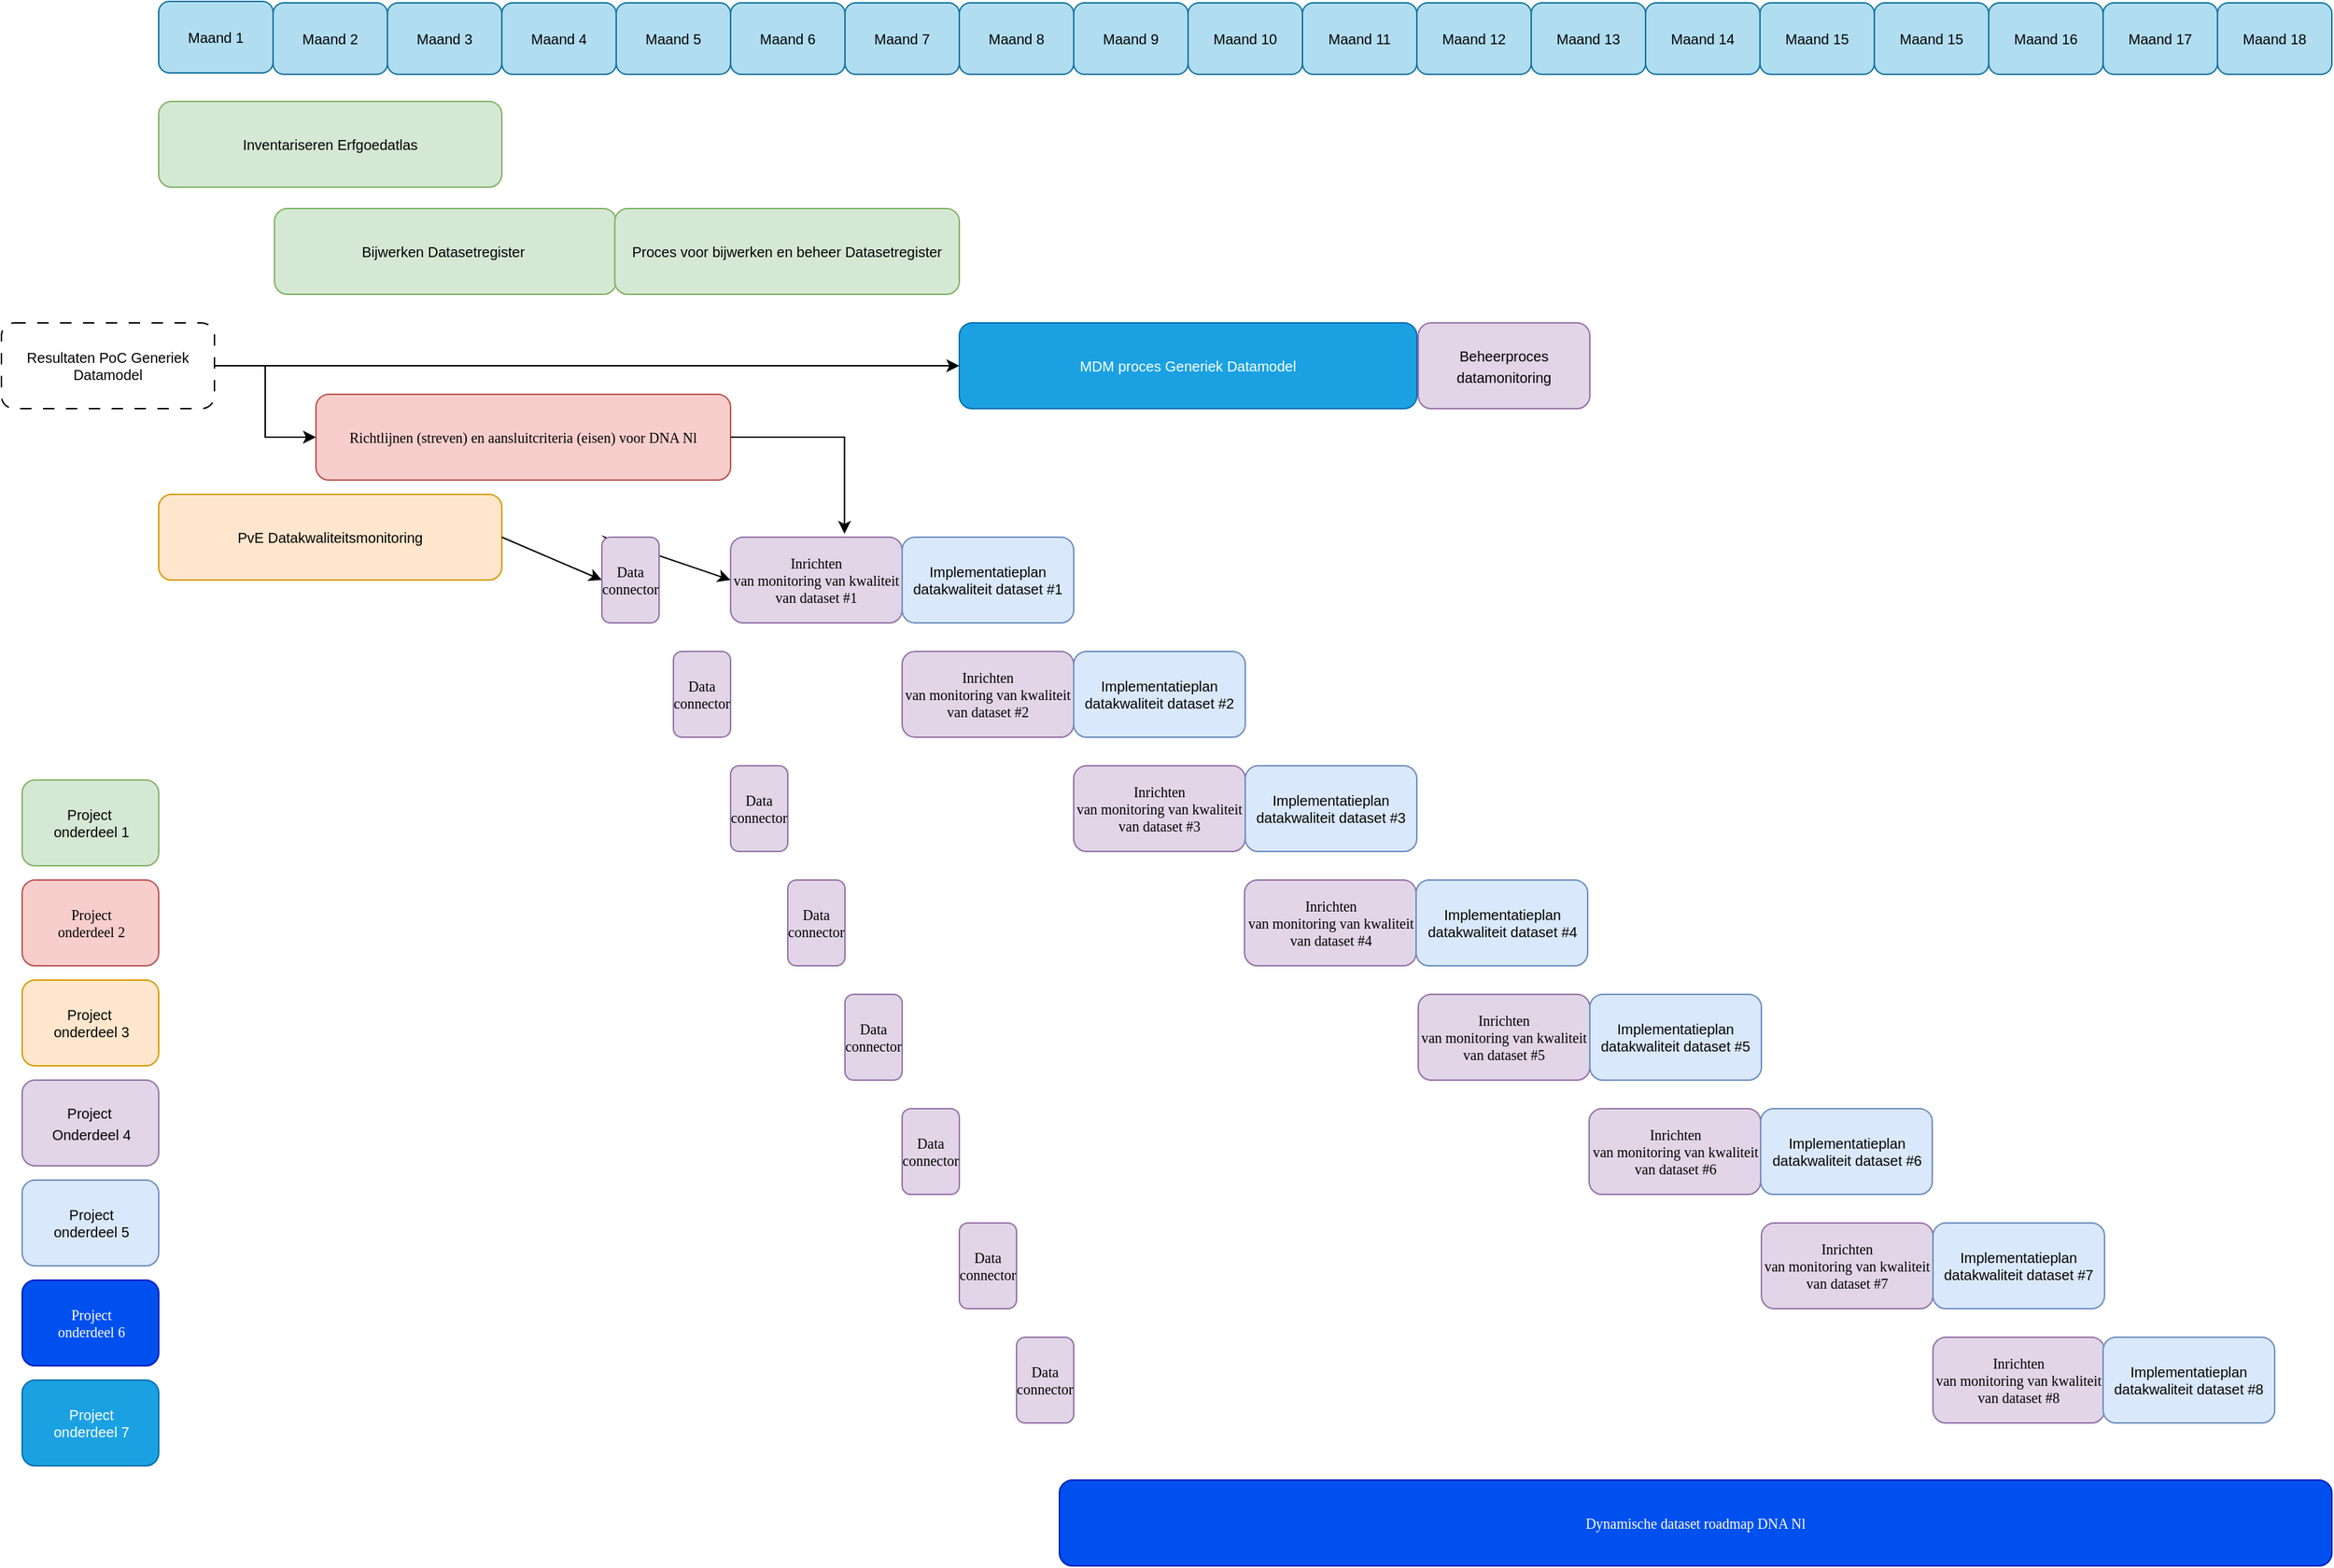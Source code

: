 <mxfile version="27.1.4">
  <diagram id="prtHgNgQTEPvFCAcTncT" name="Bronnen en datakwaliteit">
    <mxGraphModel dx="1891" dy="853" grid="1" gridSize="10" guides="1" tooltips="1" connect="1" arrows="1" fold="1" page="1" pageScale="1" pageWidth="827" pageHeight="1169" math="0" shadow="0">
      <root>
        <mxCell id="0" />
        <mxCell id="1" parent="0" />
        <mxCell id="Q_5ujY60I4RWCZZy6OVE-10" value="Inventariseren Erfgoedatlas" style="rounded=1;whiteSpace=wrap;html=1;fillColor=#d5e8d4;strokeColor=#82b366;fontSize=10;align=center;" parent="1" vertex="1">
          <mxGeometry x="120" y="95" width="240" height="60" as="geometry" />
        </mxCell>
        <mxCell id="Q_5ujY60I4RWCZZy6OVE-11" value="Bijwerken Datasetregister&amp;nbsp;" style="rounded=1;whiteSpace=wrap;html=1;fillColor=#d5e8d4;strokeColor=#82b366;fontSize=10;align=center;" parent="1" vertex="1">
          <mxGeometry x="201" y="170" width="239" height="60" as="geometry" />
        </mxCell>
        <mxCell id="Q_5ujY60I4RWCZZy6OVE-12" value="&lt;span style=&quot;font-family: Verdana;&quot;&gt;&lt;font&gt;Richtlijnen&amp;nbsp;(streven) en aansluitcriteria (eisen) voor DNA Nl&lt;/font&gt;&lt;/span&gt;" style="rounded=1;whiteSpace=wrap;html=1;fillColor=#f8cecc;strokeColor=#b85450;align=center;fontSize=10;" parent="1" vertex="1">
          <mxGeometry x="230" y="300" width="290" height="60" as="geometry" />
        </mxCell>
        <mxCell id="Q_5ujY60I4RWCZZy6OVE-17" value="Maand 1" style="rounded=1;whiteSpace=wrap;html=1;fillColor=#b1ddf0;strokeColor=#10739e;fontSize=10;align=center;" parent="1" vertex="1">
          <mxGeometry x="120" y="25" width="80" height="50" as="geometry" />
        </mxCell>
        <mxCell id="Q_5ujY60I4RWCZZy6OVE-18" value="Maand 2" style="rounded=1;whiteSpace=wrap;html=1;fillColor=#b1ddf0;strokeColor=#10739e;fontSize=10;align=center;" parent="1" vertex="1">
          <mxGeometry x="200" y="26" width="80" height="50" as="geometry" />
        </mxCell>
        <mxCell id="Q_5ujY60I4RWCZZy6OVE-19" value="Maand 3" style="rounded=1;whiteSpace=wrap;html=1;fillColor=#b1ddf0;strokeColor=#10739e;fontSize=10;align=center;" parent="1" vertex="1">
          <mxGeometry x="280" y="26" width="80" height="50" as="geometry" />
        </mxCell>
        <mxCell id="Q_5ujY60I4RWCZZy6OVE-20" value="Maand 4" style="rounded=1;whiteSpace=wrap;html=1;fillColor=#b1ddf0;strokeColor=#10739e;fontSize=10;align=center;" parent="1" vertex="1">
          <mxGeometry x="360" y="26" width="80" height="50" as="geometry" />
        </mxCell>
        <mxCell id="Q_5ujY60I4RWCZZy6OVE-21" value="Maand 5" style="rounded=1;whiteSpace=wrap;html=1;fillColor=#b1ddf0;strokeColor=#10739e;fontSize=10;align=center;" parent="1" vertex="1">
          <mxGeometry x="440" y="26" width="80" height="50" as="geometry" />
        </mxCell>
        <mxCell id="Q_5ujY60I4RWCZZy6OVE-22" value="Maand 6" style="rounded=1;whiteSpace=wrap;html=1;fillColor=#b1ddf0;strokeColor=#10739e;fontSize=10;align=center;" parent="1" vertex="1">
          <mxGeometry x="520" y="26" width="80" height="50" as="geometry" />
        </mxCell>
        <mxCell id="Q_5ujY60I4RWCZZy6OVE-23" value="Maand 7" style="rounded=1;whiteSpace=wrap;html=1;fillColor=#b1ddf0;strokeColor=#10739e;fontSize=10;align=center;" parent="1" vertex="1">
          <mxGeometry x="600" y="26" width="80" height="50" as="geometry" />
        </mxCell>
        <mxCell id="Q_5ujY60I4RWCZZy6OVE-24" value="Maand 8" style="rounded=1;whiteSpace=wrap;html=1;fillColor=#b1ddf0;strokeColor=#10739e;fontSize=10;align=center;" parent="1" vertex="1">
          <mxGeometry x="680" y="26" width="80" height="50" as="geometry" />
        </mxCell>
        <mxCell id="Q_5ujY60I4RWCZZy6OVE-25" value="Maand 9" style="rounded=1;whiteSpace=wrap;html=1;fillColor=#b1ddf0;strokeColor=#10739e;fontSize=10;align=center;" parent="1" vertex="1">
          <mxGeometry x="760" y="26" width="80" height="50" as="geometry" />
        </mxCell>
        <mxCell id="Q_5ujY60I4RWCZZy6OVE-26" value="Maand 10" style="rounded=1;whiteSpace=wrap;html=1;fillColor=#b1ddf0;strokeColor=#10739e;fontSize=10;align=center;" parent="1" vertex="1">
          <mxGeometry x="840" y="26" width="80" height="50" as="geometry" />
        </mxCell>
        <mxCell id="Q_5ujY60I4RWCZZy6OVE-27" value="Maand 11" style="rounded=1;whiteSpace=wrap;html=1;fillColor=#b1ddf0;strokeColor=#10739e;fontSize=10;align=center;" parent="1" vertex="1">
          <mxGeometry x="920" y="26" width="80" height="50" as="geometry" />
        </mxCell>
        <mxCell id="Q_5ujY60I4RWCZZy6OVE-28" value="Maand 12" style="rounded=1;whiteSpace=wrap;html=1;fillColor=#b1ddf0;strokeColor=#10739e;fontSize=10;align=center;" parent="1" vertex="1">
          <mxGeometry x="1000" y="26" width="80" height="50" as="geometry" />
        </mxCell>
        <mxCell id="Q_5ujY60I4RWCZZy6OVE-29" value="&lt;span style=&quot;font-family: Verdana;&quot;&gt;&lt;font&gt;Inrichten&lt;br&gt;van monitoring van kwaliteit van dataset #1&lt;/font&gt;&lt;/span&gt;" style="rounded=1;whiteSpace=wrap;html=1;fillColor=#e1d5e7;strokeColor=#9673a6;fontSize=10;align=center;" parent="1" vertex="1">
          <mxGeometry x="520" y="400" width="120" height="60" as="geometry" />
        </mxCell>
        <mxCell id="Q_5ujY60I4RWCZZy6OVE-30" value="Implementatieplan datakwaliteit dataset #1" style="rounded=1;whiteSpace=wrap;html=1;fillColor=#dae8fc;strokeColor=#6c8ebf;fontSize=10;align=center;" parent="1" vertex="1">
          <mxGeometry x="640" y="400" width="120" height="60" as="geometry" />
        </mxCell>
        <mxCell id="Q_5ujY60I4RWCZZy6OVE-34" value="Proces voor bijwerken en beheer Datasetregister" style="rounded=1;whiteSpace=wrap;html=1;fillColor=#d5e8d4;strokeColor=#82b366;fontSize=10;align=center;" parent="1" vertex="1">
          <mxGeometry x="439" y="170" width="241" height="60" as="geometry" />
        </mxCell>
        <mxCell id="VA7mebQzwJYgv3DXdSb5-1" value="Maand 13" style="rounded=1;whiteSpace=wrap;html=1;fillColor=#b1ddf0;strokeColor=#10739e;fontSize=10;align=center;" parent="1" vertex="1">
          <mxGeometry x="1080" y="26" width="80" height="50" as="geometry" />
        </mxCell>
        <mxCell id="VA7mebQzwJYgv3DXdSb5-2" value="Maand 14" style="rounded=1;whiteSpace=wrap;html=1;fillColor=#b1ddf0;strokeColor=#10739e;fontSize=10;align=center;" parent="1" vertex="1">
          <mxGeometry x="1160" y="26" width="80" height="50" as="geometry" />
        </mxCell>
        <mxCell id="VA7mebQzwJYgv3DXdSb5-3" value="Maand 15" style="rounded=1;whiteSpace=wrap;html=1;fillColor=#b1ddf0;strokeColor=#10739e;fontSize=10;align=center;" parent="1" vertex="1">
          <mxGeometry x="1240" y="26" width="80" height="50" as="geometry" />
        </mxCell>
        <mxCell id="VA7mebQzwJYgv3DXdSb5-4" value="Maand 15" style="rounded=1;whiteSpace=wrap;html=1;fillColor=#b1ddf0;strokeColor=#10739e;fontSize=10;align=center;" parent="1" vertex="1">
          <mxGeometry x="1320" y="26" width="80" height="50" as="geometry" />
        </mxCell>
        <mxCell id="VA7mebQzwJYgv3DXdSb5-5" value="Maand 16" style="rounded=1;whiteSpace=wrap;html=1;fillColor=#b1ddf0;strokeColor=#10739e;fontSize=10;align=center;" parent="1" vertex="1">
          <mxGeometry x="1400" y="26" width="80" height="50" as="geometry" />
        </mxCell>
        <mxCell id="VA7mebQzwJYgv3DXdSb5-6" value="Maand 17" style="rounded=1;whiteSpace=wrap;html=1;fillColor=#b1ddf0;strokeColor=#10739e;fontSize=10;align=center;" parent="1" vertex="1">
          <mxGeometry x="1480" y="26" width="80" height="50" as="geometry" />
        </mxCell>
        <mxCell id="VA7mebQzwJYgv3DXdSb5-7" value="Maand 18" style="rounded=1;whiteSpace=wrap;html=1;fillColor=#b1ddf0;strokeColor=#10739e;fontSize=10;align=center;" parent="1" vertex="1">
          <mxGeometry x="1560" y="26" width="80" height="50" as="geometry" />
        </mxCell>
        <mxCell id="VA7mebQzwJYgv3DXdSb5-22" value="" style="edgeStyle=orthogonalEdgeStyle;rounded=0;orthogonalLoop=1;jettySize=auto;html=1;align=center;" parent="1" source="VA7mebQzwJYgv3DXdSb5-12" target="Q_5ujY60I4RWCZZy6OVE-12" edge="1">
          <mxGeometry relative="1" as="geometry" />
        </mxCell>
        <mxCell id="VA7mebQzwJYgv3DXdSb5-12" value="Resultaten PoC Generiek Datamodel" style="rounded=1;whiteSpace=wrap;html=1;dashed=1;dashPattern=8 8;fontSize=10;align=center;" parent="1" vertex="1">
          <mxGeometry x="10" y="250" width="149" height="60" as="geometry" />
        </mxCell>
        <mxCell id="VA7mebQzwJYgv3DXdSb5-13" value="PvE Datakwaliteitsmonitoring" style="whiteSpace=wrap;html=1;fillColor=#ffe6cc;strokeColor=#d79b00;rounded=1;fontSize=10;align=center;" parent="1" vertex="1">
          <mxGeometry x="120" y="370" width="240" height="60" as="geometry" />
        </mxCell>
        <mxCell id="VA7mebQzwJYgv3DXdSb5-20" style="edgeStyle=orthogonalEdgeStyle;rounded=0;orthogonalLoop=1;jettySize=auto;html=1;entryX=0.664;entryY=-0.039;entryDx=0;entryDy=0;entryPerimeter=0;exitX=1;exitY=0.5;exitDx=0;exitDy=0;align=center;" parent="1" source="Q_5ujY60I4RWCZZy6OVE-12" target="Q_5ujY60I4RWCZZy6OVE-29" edge="1">
          <mxGeometry relative="1" as="geometry">
            <mxPoint x="530" y="320" as="sourcePoint" />
            <mxPoint x="511" y="440" as="targetPoint" />
          </mxGeometry>
        </mxCell>
        <mxCell id="VA7mebQzwJYgv3DXdSb5-83" value="&lt;span style=&quot;font-family: Verdana;&quot;&gt;&lt;font&gt;Dynamische dataset roadmap DNA Nl&lt;/font&gt;&lt;/span&gt;" style="rounded=1;whiteSpace=wrap;html=1;fillColor=#0050ef;strokeColor=#001DBC;fontSize=10;align=center;fontColor=#ffffff;" parent="1" vertex="1">
          <mxGeometry x="750" y="1060" width="890" height="60" as="geometry" />
        </mxCell>
        <mxCell id="UewnSkYKkBUMaRGEI1Gs-1" value="MDM proces Generiek Datamodel" style="whiteSpace=wrap;html=1;fillColor=#1ba1e2;strokeColor=#006EAF;rounded=1;fontSize=10;align=center;fontColor=#ffffff;" vertex="1" parent="1">
          <mxGeometry x="680" y="250" width="320" height="60" as="geometry" />
        </mxCell>
        <mxCell id="UewnSkYKkBUMaRGEI1Gs-6" value="&lt;font face=&quot;Verdana&quot;&gt;Data connector&lt;/font&gt;" style="rounded=1;whiteSpace=wrap;html=1;fillColor=#e1d5e7;strokeColor=#9673a6;fontSize=10;align=center;" vertex="1" parent="1">
          <mxGeometry x="480" y="480" width="40" height="60" as="geometry" />
        </mxCell>
        <mxCell id="UewnSkYKkBUMaRGEI1Gs-7" value="&lt;font face=&quot;Verdana&quot;&gt;Data connector&lt;/font&gt;" style="rounded=1;whiteSpace=wrap;html=1;fillColor=#e1d5e7;strokeColor=#9673a6;fontSize=10;align=center;" vertex="1" parent="1">
          <mxGeometry x="520" y="560" width="40" height="60" as="geometry" />
        </mxCell>
        <mxCell id="UewnSkYKkBUMaRGEI1Gs-8" value="&lt;font face=&quot;Verdana&quot;&gt;Data connector&lt;/font&gt;" style="rounded=1;whiteSpace=wrap;html=1;fillColor=#e1d5e7;strokeColor=#9673a6;fontSize=10;align=center;" vertex="1" parent="1">
          <mxGeometry x="560" y="640" width="40" height="60" as="geometry" />
        </mxCell>
        <mxCell id="UewnSkYKkBUMaRGEI1Gs-9" value="&lt;font face=&quot;Verdana&quot;&gt;Data connector&lt;/font&gt;" style="rounded=1;whiteSpace=wrap;html=1;fillColor=#e1d5e7;strokeColor=#9673a6;fontSize=10;align=center;" vertex="1" parent="1">
          <mxGeometry x="600" y="720" width="40" height="60" as="geometry" />
        </mxCell>
        <mxCell id="UewnSkYKkBUMaRGEI1Gs-10" value="&lt;font face=&quot;Verdana&quot;&gt;Data connector&lt;/font&gt;" style="rounded=1;whiteSpace=wrap;html=1;fillColor=#e1d5e7;strokeColor=#9673a6;fontSize=10;align=center;" vertex="1" parent="1">
          <mxGeometry x="640" y="800" width="40" height="60" as="geometry" />
        </mxCell>
        <mxCell id="UewnSkYKkBUMaRGEI1Gs-11" value="" style="endArrow=classic;html=1;rounded=0;exitX=1;exitY=0.5;exitDx=0;exitDy=0;entryX=0;entryY=0.5;entryDx=0;entryDy=0;" edge="1" parent="1" source="UewnSkYKkBUMaRGEI1Gs-5" target="Q_5ujY60I4RWCZZy6OVE-29">
          <mxGeometry width="50" height="50" relative="1" as="geometry">
            <mxPoint x="780" y="490" as="sourcePoint" />
            <mxPoint x="830" y="440" as="targetPoint" />
            <Array as="points">
              <mxPoint x="432" y="400" />
            </Array>
          </mxGeometry>
        </mxCell>
        <mxCell id="UewnSkYKkBUMaRGEI1Gs-13" value="" style="edgeStyle=orthogonalEdgeStyle;rounded=0;orthogonalLoop=1;jettySize=auto;html=1;align=center;exitX=1;exitY=0.5;exitDx=0;exitDy=0;entryX=0;entryY=0.5;entryDx=0;entryDy=0;" edge="1" parent="1" source="VA7mebQzwJYgv3DXdSb5-12" target="UewnSkYKkBUMaRGEI1Gs-1">
          <mxGeometry relative="1" as="geometry">
            <mxPoint x="190" y="290" as="sourcePoint" />
            <mxPoint x="261" y="340" as="targetPoint" />
          </mxGeometry>
        </mxCell>
        <mxCell id="UewnSkYKkBUMaRGEI1Gs-15" value="&lt;span style=&quot;font-family: Verdana;&quot;&gt;&lt;font&gt;Inrichten&lt;br&gt;van monitoring van kwaliteit van dataset #2&lt;/font&gt;&lt;/span&gt;" style="rounded=1;whiteSpace=wrap;html=1;fillColor=#e1d5e7;strokeColor=#9673a6;fontSize=10;align=center;" vertex="1" parent="1">
          <mxGeometry x="640" y="480" width="120" height="60" as="geometry" />
        </mxCell>
        <mxCell id="UewnSkYKkBUMaRGEI1Gs-16" value="Implementatieplan datakwaliteit dataset #2" style="rounded=1;whiteSpace=wrap;html=1;fillColor=#dae8fc;strokeColor=#6c8ebf;fontSize=10;align=center;" vertex="1" parent="1">
          <mxGeometry x="760" y="480" width="120" height="60" as="geometry" />
        </mxCell>
        <mxCell id="UewnSkYKkBUMaRGEI1Gs-17" value="&lt;span style=&quot;font-family: Verdana;&quot;&gt;&lt;font&gt;Inrichten&lt;br&gt;van monitoring van kwaliteit van dataset #3&lt;/font&gt;&lt;/span&gt;" style="rounded=1;whiteSpace=wrap;html=1;fillColor=#e1d5e7;strokeColor=#9673a6;fontSize=10;align=center;" vertex="1" parent="1">
          <mxGeometry x="760" y="560" width="120" height="60" as="geometry" />
        </mxCell>
        <mxCell id="UewnSkYKkBUMaRGEI1Gs-18" value="Implementatieplan datakwaliteit dataset #3" style="rounded=1;whiteSpace=wrap;html=1;fillColor=#dae8fc;strokeColor=#6c8ebf;fontSize=10;align=center;" vertex="1" parent="1">
          <mxGeometry x="880" y="560" width="120" height="60" as="geometry" />
        </mxCell>
        <mxCell id="UewnSkYKkBUMaRGEI1Gs-19" value="&lt;span style=&quot;font-family: Verdana;&quot;&gt;&lt;font&gt;Inrichten&lt;br&gt;van monitoring van kwaliteit van dataset #4&lt;/font&gt;&lt;/span&gt;" style="rounded=1;whiteSpace=wrap;html=1;fillColor=#e1d5e7;strokeColor=#9673a6;fontSize=10;align=center;" vertex="1" parent="1">
          <mxGeometry x="879.5" y="640" width="120" height="60" as="geometry" />
        </mxCell>
        <mxCell id="UewnSkYKkBUMaRGEI1Gs-20" value="Implementatieplan datakwaliteit dataset #4" style="rounded=1;whiteSpace=wrap;html=1;fillColor=#dae8fc;strokeColor=#6c8ebf;fontSize=10;align=center;" vertex="1" parent="1">
          <mxGeometry x="999.5" y="640" width="120" height="60" as="geometry" />
        </mxCell>
        <mxCell id="UewnSkYKkBUMaRGEI1Gs-21" value="&lt;span style=&quot;font-family: Verdana;&quot;&gt;&lt;font&gt;Inrichten&lt;br&gt;van monitoring van kwaliteit van dataset #5&lt;/font&gt;&lt;/span&gt;" style="rounded=1;whiteSpace=wrap;html=1;fillColor=#e1d5e7;strokeColor=#9673a6;fontSize=10;align=center;" vertex="1" parent="1">
          <mxGeometry x="1001" y="720" width="120" height="60" as="geometry" />
        </mxCell>
        <mxCell id="UewnSkYKkBUMaRGEI1Gs-22" value="Implementatieplan datakwaliteit dataset #5" style="rounded=1;whiteSpace=wrap;html=1;fillColor=#dae8fc;strokeColor=#6c8ebf;fontSize=10;align=center;" vertex="1" parent="1">
          <mxGeometry x="1121" y="720" width="120" height="60" as="geometry" />
        </mxCell>
        <mxCell id="UewnSkYKkBUMaRGEI1Gs-23" value="&lt;span style=&quot;font-family: Verdana;&quot;&gt;&lt;font&gt;Inrichten&lt;br&gt;van monitoring van kwaliteit van dataset #6&lt;/font&gt;&lt;/span&gt;" style="rounded=1;whiteSpace=wrap;html=1;fillColor=#e1d5e7;strokeColor=#9673a6;fontSize=10;align=center;" vertex="1" parent="1">
          <mxGeometry x="1120.5" y="800" width="120" height="60" as="geometry" />
        </mxCell>
        <mxCell id="UewnSkYKkBUMaRGEI1Gs-24" value="Implementatieplan datakwaliteit dataset #6" style="rounded=1;whiteSpace=wrap;html=1;fillColor=#dae8fc;strokeColor=#6c8ebf;fontSize=10;align=center;" vertex="1" parent="1">
          <mxGeometry x="1240.5" y="800" width="120" height="60" as="geometry" />
        </mxCell>
        <mxCell id="UewnSkYKkBUMaRGEI1Gs-25" value="&lt;span style=&quot;font-family: Verdana;&quot;&gt;&lt;font&gt;Inrichten&lt;br&gt;van monitoring van kwaliteit van dataset #7&lt;/font&gt;&lt;/span&gt;" style="rounded=1;whiteSpace=wrap;html=1;fillColor=#e1d5e7;strokeColor=#9673a6;fontSize=10;align=center;" vertex="1" parent="1">
          <mxGeometry x="1241" y="880" width="120" height="60" as="geometry" />
        </mxCell>
        <mxCell id="UewnSkYKkBUMaRGEI1Gs-26" value="Implementatieplan datakwaliteit dataset #7" style="rounded=1;whiteSpace=wrap;html=1;fillColor=#dae8fc;strokeColor=#6c8ebf;fontSize=10;align=center;" vertex="1" parent="1">
          <mxGeometry x="1361" y="880" width="120" height="60" as="geometry" />
        </mxCell>
        <mxCell id="UewnSkYKkBUMaRGEI1Gs-27" value="&lt;span style=&quot;font-family: Verdana;&quot;&gt;&lt;font&gt;Inrichten&lt;br&gt;van monitoring van kwaliteit van dataset #8&lt;/font&gt;&lt;/span&gt;" style="rounded=1;whiteSpace=wrap;html=1;fillColor=#e1d5e7;strokeColor=#9673a6;fontSize=10;align=center;" vertex="1" parent="1">
          <mxGeometry x="1361" y="960" width="120" height="60" as="geometry" />
        </mxCell>
        <mxCell id="UewnSkYKkBUMaRGEI1Gs-28" value="Implementatieplan datakwaliteit dataset #8" style="rounded=1;whiteSpace=wrap;html=1;fillColor=#dae8fc;strokeColor=#6c8ebf;fontSize=10;align=center;" vertex="1" parent="1">
          <mxGeometry x="1480" y="960" width="120" height="60" as="geometry" />
        </mxCell>
        <mxCell id="UewnSkYKkBUMaRGEI1Gs-29" value="&lt;font face=&quot;Verdana&quot;&gt;Data connector&lt;/font&gt;" style="rounded=1;whiteSpace=wrap;html=1;fillColor=#e1d5e7;strokeColor=#9673a6;fontSize=10;align=center;" vertex="1" parent="1">
          <mxGeometry x="680" y="880" width="40" height="60" as="geometry" />
        </mxCell>
        <mxCell id="UewnSkYKkBUMaRGEI1Gs-30" value="" style="endArrow=classic;html=1;rounded=0;exitX=1;exitY=0.5;exitDx=0;exitDy=0;entryX=0;entryY=0.5;entryDx=0;entryDy=0;" edge="1" parent="1" source="VA7mebQzwJYgv3DXdSb5-13" target="UewnSkYKkBUMaRGEI1Gs-5">
          <mxGeometry width="50" height="50" relative="1" as="geometry">
            <mxPoint x="360" y="400" as="sourcePoint" />
            <mxPoint x="520" y="430" as="targetPoint" />
            <Array as="points" />
          </mxGeometry>
        </mxCell>
        <mxCell id="UewnSkYKkBUMaRGEI1Gs-5" value="&lt;font face=&quot;Verdana&quot;&gt;Data connector&lt;/font&gt;" style="rounded=1;whiteSpace=wrap;html=1;fillColor=#e1d5e7;strokeColor=#9673a6;fontSize=10;align=center;" vertex="1" parent="1">
          <mxGeometry x="430" y="400" width="40" height="60" as="geometry" />
        </mxCell>
        <mxCell id="UewnSkYKkBUMaRGEI1Gs-32" value="&lt;font face=&quot;Verdana&quot;&gt;Data connector&lt;/font&gt;" style="rounded=1;whiteSpace=wrap;html=1;fillColor=#e1d5e7;strokeColor=#9673a6;fontSize=10;align=center;" vertex="1" parent="1">
          <mxGeometry x="720" y="960" width="40" height="60" as="geometry" />
        </mxCell>
        <mxCell id="UewnSkYKkBUMaRGEI1Gs-37" value="&lt;font style=&quot;font-size: 10px;&quot;&gt;Project&amp;nbsp;&lt;/font&gt;&lt;div&gt;&lt;font style=&quot;font-size: 10px;&quot;&gt;Onderdeel 4&lt;/font&gt;&lt;/div&gt;" style="rounded=1;whiteSpace=wrap;html=1;fillColor=#e1d5e7;strokeColor=#9673a6;" vertex="1" parent="1">
          <mxGeometry x="24.5" y="780" width="95.5" height="60" as="geometry" />
        </mxCell>
        <mxCell id="UewnSkYKkBUMaRGEI1Gs-38" value="Project&lt;div&gt;onderdeel 5&lt;/div&gt;" style="rounded=1;whiteSpace=wrap;html=1;fillColor=#dae8fc;strokeColor=#6c8ebf;fontSize=10;align=center;" vertex="1" parent="1">
          <mxGeometry x="24.5" y="850" width="95.5" height="60" as="geometry" />
        </mxCell>
        <mxCell id="UewnSkYKkBUMaRGEI1Gs-39" value="&lt;font style=&quot;font-size: 10px;&quot;&gt;Beheerproces datamonitoring&lt;/font&gt;" style="rounded=1;whiteSpace=wrap;html=1;fillColor=#e1d5e7;strokeColor=#9673a6;" vertex="1" parent="1">
          <mxGeometry x="1001" y="250" width="120" height="60" as="geometry" />
        </mxCell>
        <mxCell id="UewnSkYKkBUMaRGEI1Gs-40" value="Project&amp;nbsp;&lt;div&gt;onderdeel 1&lt;/div&gt;" style="rounded=1;whiteSpace=wrap;html=1;fillColor=#d5e8d4;strokeColor=#82b366;fontSize=10;align=center;" vertex="1" parent="1">
          <mxGeometry x="24.5" y="570" width="95.5" height="60" as="geometry" />
        </mxCell>
        <mxCell id="UewnSkYKkBUMaRGEI1Gs-41" value="&lt;span style=&quot;font-family: Verdana;&quot;&gt;&lt;font&gt;Project&lt;/font&gt;&lt;/span&gt;&lt;div&gt;&lt;span style=&quot;font-family: Verdana;&quot;&gt;&lt;font&gt;onderdeel 2&lt;/font&gt;&lt;/span&gt;&lt;/div&gt;" style="rounded=1;whiteSpace=wrap;html=1;fillColor=#f8cecc;strokeColor=#b85450;align=center;fontSize=10;" vertex="1" parent="1">
          <mxGeometry x="24.5" y="640" width="95.5" height="60" as="geometry" />
        </mxCell>
        <mxCell id="UewnSkYKkBUMaRGEI1Gs-42" value="Project&amp;nbsp;&lt;div&gt;onderdeel 3&lt;/div&gt;" style="whiteSpace=wrap;html=1;fillColor=#ffe6cc;strokeColor=#d79b00;rounded=1;fontSize=10;align=center;" vertex="1" parent="1">
          <mxGeometry x="24.5" y="710" width="95.5" height="60" as="geometry" />
        </mxCell>
        <mxCell id="UewnSkYKkBUMaRGEI1Gs-43" value="&lt;span style=&quot;font-family: Verdana;&quot;&gt;&lt;font&gt;Project&lt;/font&gt;&lt;/span&gt;&lt;div&gt;&lt;span style=&quot;font-family: Verdana;&quot;&gt;&lt;font&gt;onderdeel 6&lt;/font&gt;&lt;/span&gt;&lt;/div&gt;" style="rounded=1;whiteSpace=wrap;html=1;fillColor=#0050ef;strokeColor=#001DBC;fontSize=10;align=center;fontColor=#ffffff;" vertex="1" parent="1">
          <mxGeometry x="24.5" y="920" width="95.5" height="60" as="geometry" />
        </mxCell>
        <mxCell id="UewnSkYKkBUMaRGEI1Gs-44" value="Project&lt;div&gt;onderdeel 7&lt;/div&gt;" style="whiteSpace=wrap;html=1;fillColor=#1ba1e2;strokeColor=#006EAF;rounded=1;fontSize=10;align=center;fontColor=#ffffff;" vertex="1" parent="1">
          <mxGeometry x="24.5" y="990" width="95.5" height="60" as="geometry" />
        </mxCell>
      </root>
    </mxGraphModel>
  </diagram>
</mxfile>
